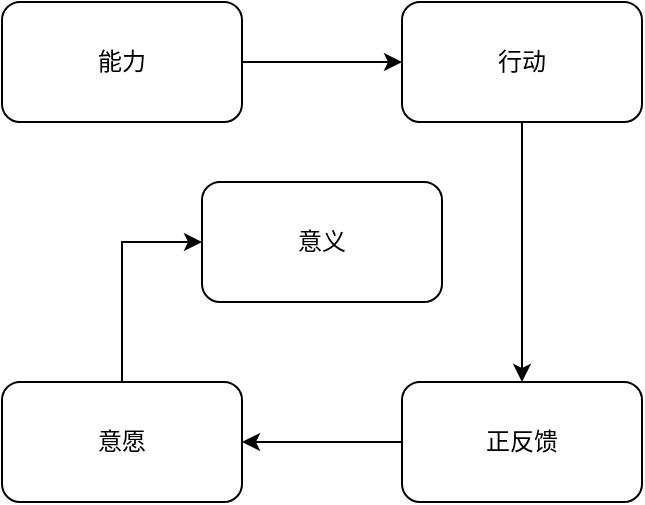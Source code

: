 <mxfile version="28.2.5">
  <diagram name="第 1 页" id="AFdaKlkPSiJl560lNlhG">
    <mxGraphModel dx="786" dy="497" grid="1" gridSize="10" guides="1" tooltips="1" connect="1" arrows="1" fold="1" page="1" pageScale="1" pageWidth="827" pageHeight="1169" math="0" shadow="0" adaptiveColors="simple">
      <root>
        <mxCell id="0" />
        <mxCell id="1" parent="0" />
        <mxCell id="sWET4LjBOBrk1tHGZg4t-3" value="" style="edgeStyle=orthogonalEdgeStyle;rounded=0;orthogonalLoop=1;jettySize=auto;html=1;" edge="1" parent="1" source="sWET4LjBOBrk1tHGZg4t-1" target="sWET4LjBOBrk1tHGZg4t-2">
          <mxGeometry relative="1" as="geometry" />
        </mxCell>
        <mxCell id="sWET4LjBOBrk1tHGZg4t-1" value="能力" style="rounded=1;whiteSpace=wrap;html=1;" vertex="1" parent="1">
          <mxGeometry x="200" y="80" width="120" height="60" as="geometry" />
        </mxCell>
        <mxCell id="sWET4LjBOBrk1tHGZg4t-5" value="" style="edgeStyle=orthogonalEdgeStyle;rounded=0;orthogonalLoop=1;jettySize=auto;html=1;" edge="1" parent="1" source="sWET4LjBOBrk1tHGZg4t-2" target="sWET4LjBOBrk1tHGZg4t-4">
          <mxGeometry relative="1" as="geometry" />
        </mxCell>
        <mxCell id="sWET4LjBOBrk1tHGZg4t-2" value="行动" style="whiteSpace=wrap;html=1;rounded=1;" vertex="1" parent="1">
          <mxGeometry x="400" y="80" width="120" height="60" as="geometry" />
        </mxCell>
        <mxCell id="sWET4LjBOBrk1tHGZg4t-7" value="" style="edgeStyle=orthogonalEdgeStyle;rounded=0;orthogonalLoop=1;jettySize=auto;html=1;" edge="1" parent="1" source="sWET4LjBOBrk1tHGZg4t-4" target="sWET4LjBOBrk1tHGZg4t-6">
          <mxGeometry relative="1" as="geometry" />
        </mxCell>
        <mxCell id="sWET4LjBOBrk1tHGZg4t-4" value="正反馈" style="whiteSpace=wrap;html=1;rounded=1;" vertex="1" parent="1">
          <mxGeometry x="400" y="270" width="120" height="60" as="geometry" />
        </mxCell>
        <mxCell id="sWET4LjBOBrk1tHGZg4t-9" value="" style="edgeStyle=orthogonalEdgeStyle;rounded=0;orthogonalLoop=1;jettySize=auto;html=1;entryX=0;entryY=0.5;entryDx=0;entryDy=0;" edge="1" parent="1" source="sWET4LjBOBrk1tHGZg4t-6" target="sWET4LjBOBrk1tHGZg4t-8">
          <mxGeometry relative="1" as="geometry" />
        </mxCell>
        <mxCell id="sWET4LjBOBrk1tHGZg4t-6" value="意愿" style="whiteSpace=wrap;html=1;rounded=1;" vertex="1" parent="1">
          <mxGeometry x="200" y="270" width="120" height="60" as="geometry" />
        </mxCell>
        <mxCell id="sWET4LjBOBrk1tHGZg4t-8" value="意义" style="whiteSpace=wrap;html=1;rounded=1;" vertex="1" parent="1">
          <mxGeometry x="300" y="170" width="120" height="60" as="geometry" />
        </mxCell>
      </root>
    </mxGraphModel>
  </diagram>
</mxfile>
